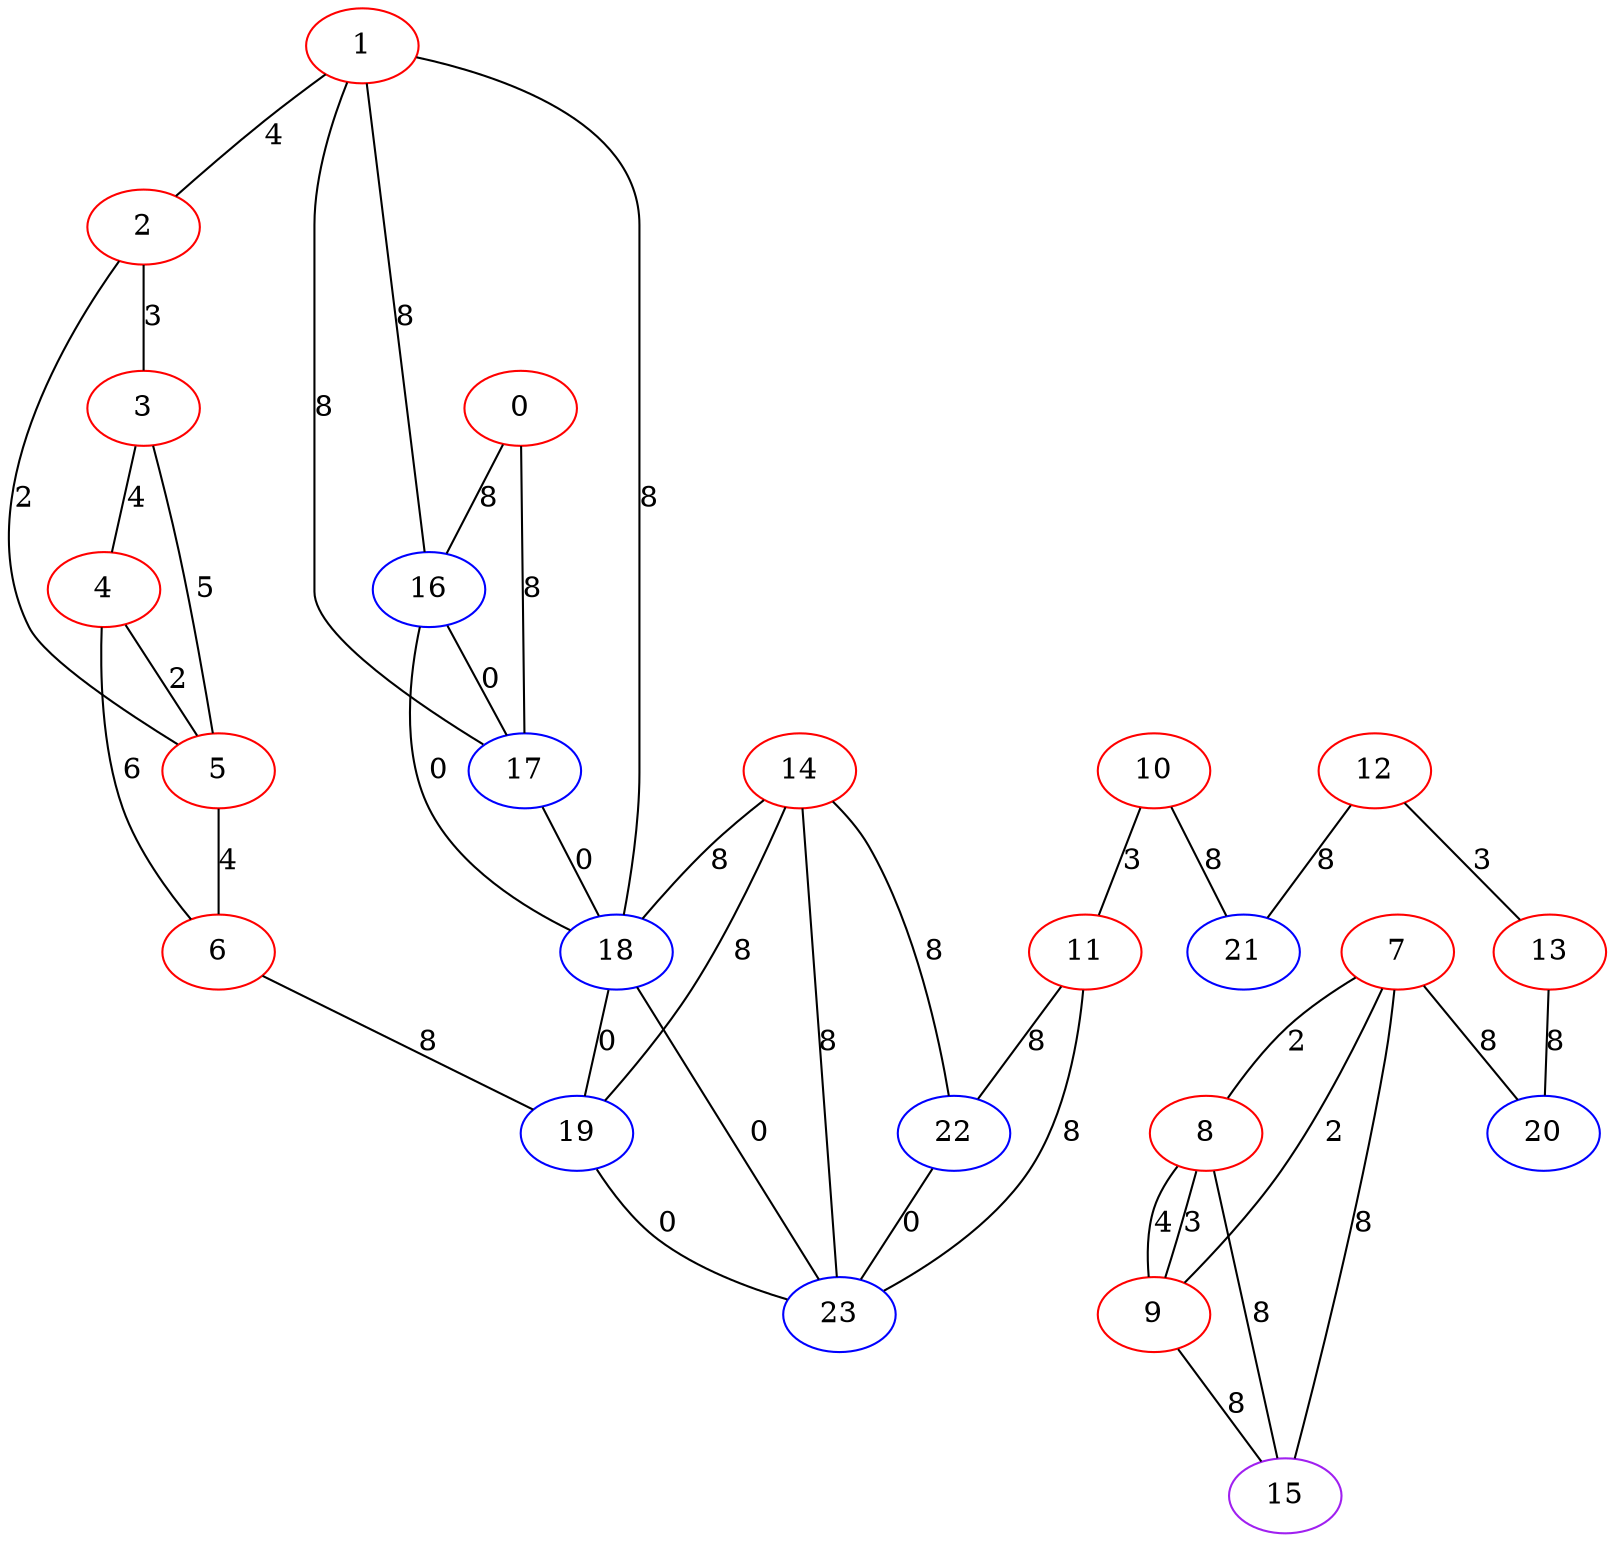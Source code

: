 graph "" {
0 [color=red, weight=1];
1 [color=red, weight=1];
2 [color=red, weight=1];
3 [color=red, weight=1];
4 [color=red, weight=1];
5 [color=red, weight=1];
6 [color=red, weight=1];
7 [color=red, weight=1];
8 [color=red, weight=1];
9 [color=red, weight=1];
10 [color=red, weight=1];
11 [color=red, weight=1];
12 [color=red, weight=1];
13 [color=red, weight=1];
14 [color=red, weight=1];
15 [color=purple, weight=4];
16 [color=blue, weight=3];
17 [color=blue, weight=3];
18 [color=blue, weight=3];
19 [color=blue, weight=3];
20 [color=blue, weight=3];
21 [color=blue, weight=3];
22 [color=blue, weight=3];
23 [color=blue, weight=3];
0 -- 16  [key=0, label=8];
0 -- 17  [key=0, label=8];
1 -- 16  [key=0, label=8];
1 -- 17  [key=0, label=8];
1 -- 2  [key=0, label=4];
1 -- 18  [key=0, label=8];
2 -- 3  [key=0, label=3];
2 -- 5  [key=0, label=2];
3 -- 4  [key=0, label=4];
3 -- 5  [key=0, label=5];
4 -- 5  [key=0, label=2];
4 -- 6  [key=0, label=6];
5 -- 6  [key=0, label=4];
6 -- 19  [key=0, label=8];
7 -- 8  [key=0, label=2];
7 -- 9  [key=0, label=2];
7 -- 20  [key=0, label=8];
7 -- 15  [key=0, label=8];
8 -- 9  [key=0, label=3];
8 -- 9  [key=1, label=4];
8 -- 15  [key=0, label=8];
9 -- 15  [key=0, label=8];
10 -- 11  [key=0, label=3];
10 -- 21  [key=0, label=8];
11 -- 22  [key=0, label=8];
11 -- 23  [key=0, label=8];
12 -- 13  [key=0, label=3];
12 -- 21  [key=0, label=8];
13 -- 20  [key=0, label=8];
14 -- 18  [key=0, label=8];
14 -- 19  [key=0, label=8];
14 -- 22  [key=0, label=8];
14 -- 23  [key=0, label=8];
16 -- 17  [key=0, label=0];
16 -- 18  [key=0, label=0];
17 -- 18  [key=0, label=0];
18 -- 19  [key=0, label=0];
18 -- 23  [key=0, label=0];
19 -- 23  [key=0, label=0];
22 -- 23  [key=0, label=0];
}
